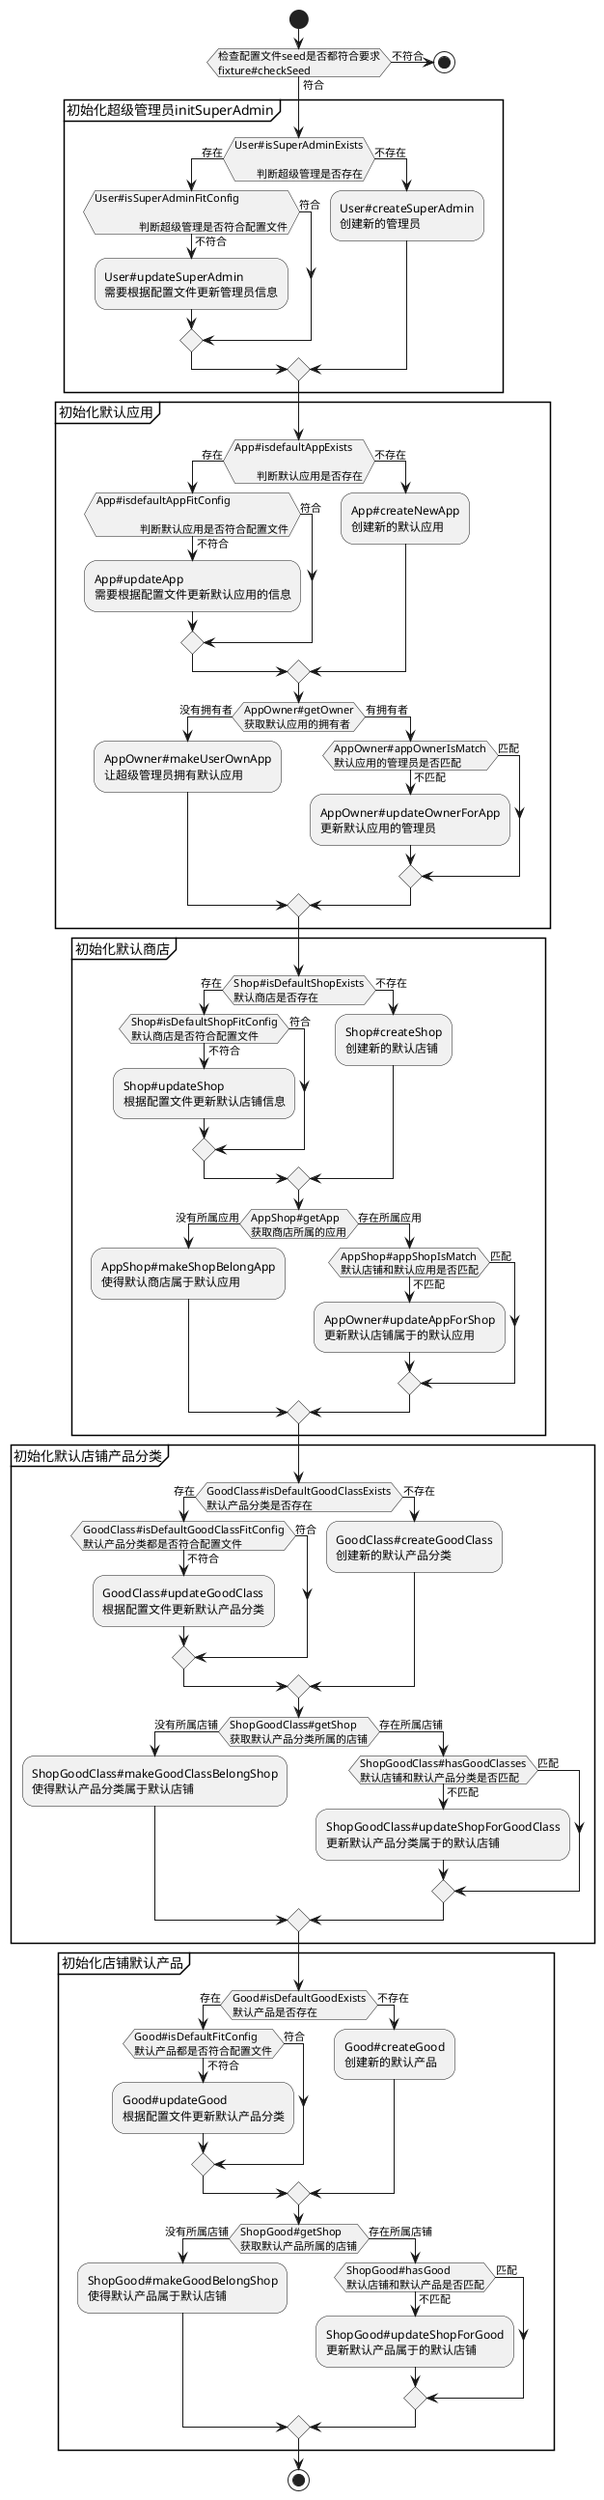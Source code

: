 @startuml

start

if(检查配置文件seed是否都符合要求\nfixture#checkSeed) then(符合)
else(不符合)
stop
endif

partition 初始化超级管理员initSuperAdmin {
	if(User#isSuperAdminExists\n
	判断超级管理是否存在) then (存在)
		if(User#isSuperAdminFitConfig\n
		判断超级管理是否符合配置文件) then (符合)
		else(不符合)
			:User#updateSuperAdmin\n需要根据配置文件更新管理员信息;
		endif
	else(不存在)
			:User#createSuperAdmin\n创建新的管理员;
	endif


}

partition 初始化默认应用 {
	if(App#isdefaultAppExists\n
	判断默认应用是否存在) then (存在)
		if(App#isdefaultAppFitConfig\n
		判断默认应用是否符合配置文件) then (符合)
		else(不符合)
			:App#updateApp\n需要根据配置文件更新默认应用的信息;
		endif
	else(不存在)
			:App#createNewApp\n创建新的默认应用;
	endif
	if(AppOwner#getOwner\n获取默认应用的拥有者) then(没有拥有者)
		:AppOwner#makeUserOwnApp\n让超级管理员拥有默认应用;
	else(有拥有者)
		if(AppOwner#appOwnerIsMatch\n默认应用的管理员是否匹配) then(匹配)
		else(不匹配)
			:AppOwner#updateOwnerForApp\n更新默认应用的管理员;
		endif
	endif
	
	
}

partition 初始化默认商店 {
	if(Shop#isDefaultShopExists\n默认商店是否存在) then(存在)
		if(Shop#isDefaultShopFitConfig\n默认商店是否符合配置文件) then(符合)
		else(不符合)
		:Shop#updateShop\n根据配置文件更新默认店铺信息;
		endif
	else(不存在)
		:Shop#createShop\n创建新的默认店铺;
	endif
	if(AppShop#getApp\n获取商店所属的应用) then(没有所属应用)
		:AppShop#makeShopBelongApp\n使得默认商店属于默认应用;
	else(存在所属应用)
		if(AppShop#appShopIsMatch\n默认店铺和默认应用是否匹配) then(匹配)
			else(不匹配)
				:AppOwner#updateAppForShop\n更新默认店铺属于的默认应用;
			endif
	endif

}

partition 初始化默认店铺产品分类 {
	if(GoodClass#isDefaultGoodClassExists\n默认产品分类是否存在) then(存在)
		if(GoodClass#isDefaultGoodClassFitConfig\n默认产品分类都是否符合配置文件) then(符合)
		else(不符合)
		:GoodClass#updateGoodClass\n根据配置文件更新默认产品分类;
		endif
	else(不存在)
		:GoodClass#createGoodClass\n创建新的默认产品分类;
	endif
	if(ShopGoodClass#getShop\n获取默认产品分类所属的店铺) then(没有所属店铺)
		:ShopGoodClass#makeGoodClassBelongShop\n使得默认产品分类属于默认店铺;
	else(存在所属店铺)
		if(ShopGoodClass#hasGoodClasses\n默认店铺和默认产品分类是否匹配) then(匹配)
			else(不匹配)
				:ShopGoodClass#updateShopForGoodClass\n更新默认产品分类属于的默认店铺;
			endif
	endif
}

partition 初始化店铺默认产品 {
	if(Good#isDefaultGoodExists\n默认产品是否存在) then(存在)
		if(Good#isDefaultFitConfig\n默认产品都是否符合配置文件) then(符合)
		else(不符合)
		:Good#updateGood\n根据配置文件更新默认产品分类;
		endif
	else(不存在)
		:Good#createGood\n创建新的默认产品;
	endif
	if(ShopGood#getShop\n获取默认产品所属的店铺) then(没有所属店铺)
		:ShopGood#makeGoodBelongShop\n使得默认产品属于默认店铺;
	else(存在所属店铺)
		if(ShopGood#hasGood\n默认店铺和默认产品是否匹配) then(匹配)
			else(不匹配)
				:ShopGood#updateShopForGood\n更新默认产品属于的默认店铺;
			endif
	endif
}

stop

@enduml